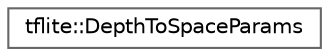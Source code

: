 digraph "Graphical Class Hierarchy"
{
 // LATEX_PDF_SIZE
  bgcolor="transparent";
  edge [fontname=Helvetica,fontsize=10,labelfontname=Helvetica,labelfontsize=10];
  node [fontname=Helvetica,fontsize=10,shape=box,height=0.2,width=0.4];
  rankdir="LR";
  Node0 [id="Node000000",label="tflite::DepthToSpaceParams",height=0.2,width=0.4,color="grey40", fillcolor="white", style="filled",URL="$structtflite_1_1_depth_to_space_params.html",tooltip=" "];
}
